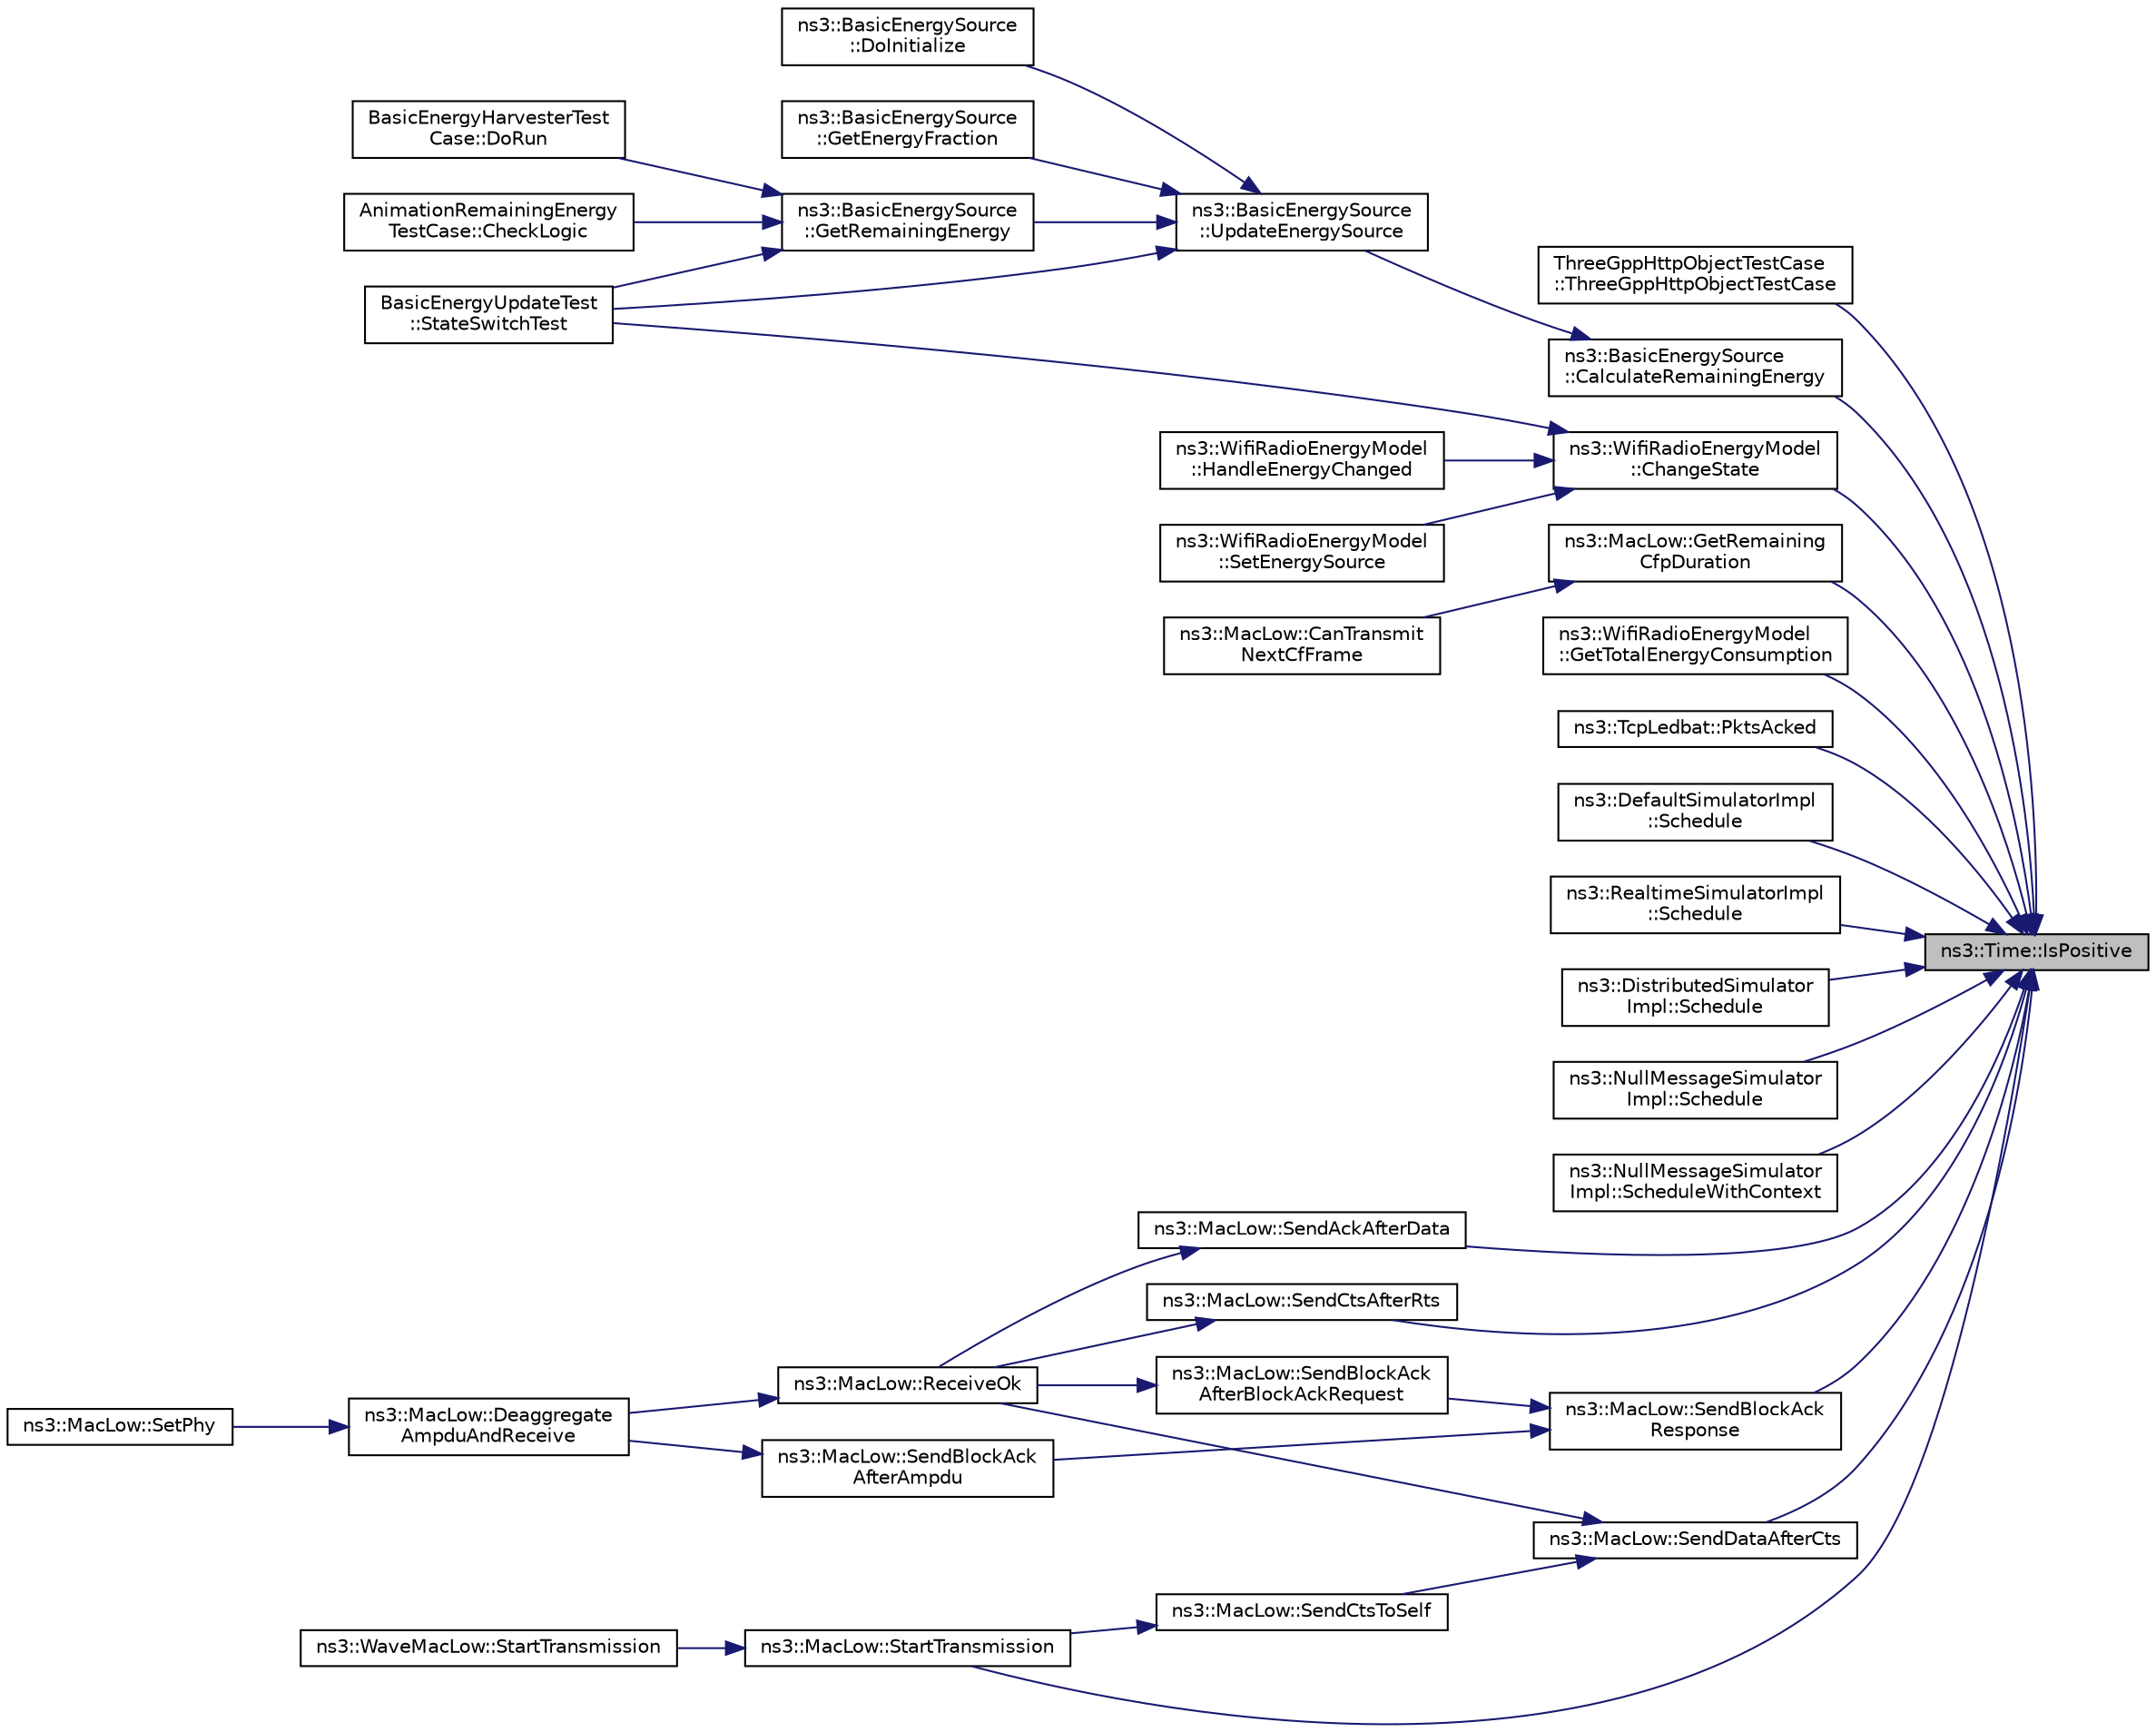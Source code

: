 digraph "ns3::Time::IsPositive"
{
 // LATEX_PDF_SIZE
  edge [fontname="Helvetica",fontsize="10",labelfontname="Helvetica",labelfontsize="10"];
  node [fontname="Helvetica",fontsize="10",shape=record];
  rankdir="RL";
  Node1 [label="ns3::Time::IsPositive",height=0.2,width=0.4,color="black", fillcolor="grey75", style="filled", fontcolor="black",tooltip="Exactly equivalent to t >= 0."];
  Node1 -> Node2 [dir="back",color="midnightblue",fontsize="10",style="solid",fontname="Helvetica"];
  Node2 [label="ThreeGppHttpObjectTestCase\l::ThreeGppHttpObjectTestCase",height=0.2,width=0.4,color="black", fillcolor="white", style="filled",URL="$class_three_gpp_http_object_test_case.html#a3634fb8fa5e627226721846bd729fdf1",tooltip=" "];
  Node1 -> Node3 [dir="back",color="midnightblue",fontsize="10",style="solid",fontname="Helvetica"];
  Node3 [label="ns3::BasicEnergySource\l::CalculateRemainingEnergy",height=0.2,width=0.4,color="black", fillcolor="white", style="filled",URL="$classns3_1_1_basic_energy_source.html#adae3ce4cc2dbead3d27ae5eafaa7126b",tooltip="Calculates remaining energy."];
  Node3 -> Node4 [dir="back",color="midnightblue",fontsize="10",style="solid",fontname="Helvetica"];
  Node4 [label="ns3::BasicEnergySource\l::UpdateEnergySource",height=0.2,width=0.4,color="black", fillcolor="white", style="filled",URL="$classns3_1_1_basic_energy_source.html#a184cad1de97de7162e18f976d987bdaf",tooltip="Implements UpdateEnergySource."];
  Node4 -> Node5 [dir="back",color="midnightblue",fontsize="10",style="solid",fontname="Helvetica"];
  Node5 [label="ns3::BasicEnergySource\l::DoInitialize",height=0.2,width=0.4,color="black", fillcolor="white", style="filled",URL="$classns3_1_1_basic_energy_source.html#af8a8c06e1d559059719560dea1a5be9e",tooltip="Defined in ns3::Object."];
  Node4 -> Node6 [dir="back",color="midnightblue",fontsize="10",style="solid",fontname="Helvetica"];
  Node6 [label="ns3::BasicEnergySource\l::GetEnergyFraction",height=0.2,width=0.4,color="black", fillcolor="white", style="filled",URL="$classns3_1_1_basic_energy_source.html#aa8f5de0d9c0707b8ae2a005f7a57680e",tooltip=" "];
  Node4 -> Node7 [dir="back",color="midnightblue",fontsize="10",style="solid",fontname="Helvetica"];
  Node7 [label="ns3::BasicEnergySource\l::GetRemainingEnergy",height=0.2,width=0.4,color="black", fillcolor="white", style="filled",URL="$classns3_1_1_basic_energy_source.html#a35775aa9a2496255e9f075a9709886b0",tooltip=" "];
  Node7 -> Node8 [dir="back",color="midnightblue",fontsize="10",style="solid",fontname="Helvetica"];
  Node8 [label="AnimationRemainingEnergy\lTestCase::CheckLogic",height=0.2,width=0.4,color="black", fillcolor="white", style="filled",URL="$class_animation_remaining_energy_test_case.html#a3def2f707d835583c47d9d7a28c3a291",tooltip="Check logic function."];
  Node7 -> Node9 [dir="back",color="midnightblue",fontsize="10",style="solid",fontname="Helvetica"];
  Node9 [label="BasicEnergyHarvesterTest\lCase::DoRun",height=0.2,width=0.4,color="black", fillcolor="white", style="filled",URL="$class_basic_energy_harvester_test_case.html#a0ccc441de009ad419be183aae7398576",tooltip="Implementation to actually run this TestCase."];
  Node7 -> Node10 [dir="back",color="midnightblue",fontsize="10",style="solid",fontname="Helvetica"];
  Node10 [label="BasicEnergyUpdateTest\l::StateSwitchTest",height=0.2,width=0.4,color="black", fillcolor="white", style="filled",URL="$class_basic_energy_update_test.html#ac28faac8cc32c522656387796dee83fc",tooltip=" "];
  Node4 -> Node10 [dir="back",color="midnightblue",fontsize="10",style="solid",fontname="Helvetica"];
  Node1 -> Node11 [dir="back",color="midnightblue",fontsize="10",style="solid",fontname="Helvetica"];
  Node11 [label="ns3::WifiRadioEnergyModel\l::ChangeState",height=0.2,width=0.4,color="black", fillcolor="white", style="filled",URL="$classns3_1_1_wifi_radio_energy_model.html#a329d64a275e2e09c49c7752528d68033",tooltip="Changes state of the WifiRadioEnergyMode."];
  Node11 -> Node12 [dir="back",color="midnightblue",fontsize="10",style="solid",fontname="Helvetica"];
  Node12 [label="ns3::WifiRadioEnergyModel\l::HandleEnergyChanged",height=0.2,width=0.4,color="black", fillcolor="white", style="filled",URL="$classns3_1_1_wifi_radio_energy_model.html#a7133964abb308e00ea7cab3daea10f81",tooltip="Handles energy changed."];
  Node11 -> Node13 [dir="back",color="midnightblue",fontsize="10",style="solid",fontname="Helvetica"];
  Node13 [label="ns3::WifiRadioEnergyModel\l::SetEnergySource",height=0.2,width=0.4,color="black", fillcolor="white", style="filled",URL="$classns3_1_1_wifi_radio_energy_model.html#a2721fe6046ad3e76aec3080e1eb77880",tooltip="Sets pointer to EnergySouce installed on node."];
  Node11 -> Node10 [dir="back",color="midnightblue",fontsize="10",style="solid",fontname="Helvetica"];
  Node1 -> Node14 [dir="back",color="midnightblue",fontsize="10",style="solid",fontname="Helvetica"];
  Node14 [label="ns3::MacLow::GetRemaining\lCfpDuration",height=0.2,width=0.4,color="black", fillcolor="white", style="filled",URL="$classns3_1_1_mac_low.html#a3856b671501c47dc27ec99b8fec24d45",tooltip=" "];
  Node14 -> Node15 [dir="back",color="midnightblue",fontsize="10",style="solid",fontname="Helvetica"];
  Node15 [label="ns3::MacLow::CanTransmit\lNextCfFrame",height=0.2,width=0.4,color="black", fillcolor="white", style="filled",URL="$classns3_1_1_mac_low.html#ae4268e4023afc9b701c40832f57e8459",tooltip="This function decides if a CF frame can be transmitted in the current CFP."];
  Node1 -> Node16 [dir="back",color="midnightblue",fontsize="10",style="solid",fontname="Helvetica"];
  Node16 [label="ns3::WifiRadioEnergyModel\l::GetTotalEnergyConsumption",height=0.2,width=0.4,color="black", fillcolor="white", style="filled",URL="$classns3_1_1_wifi_radio_energy_model.html#a48a019085fee66b15d4e4115cd889af3",tooltip=" "];
  Node1 -> Node17 [dir="back",color="midnightblue",fontsize="10",style="solid",fontname="Helvetica"];
  Node17 [label="ns3::TcpLedbat::PktsAcked",height=0.2,width=0.4,color="black", fillcolor="white", style="filled",URL="$classns3_1_1_tcp_ledbat.html#adc44a91826f2080c5551a313648d3848",tooltip="Get information from the acked packet."];
  Node1 -> Node18 [dir="back",color="midnightblue",fontsize="10",style="solid",fontname="Helvetica"];
  Node18 [label="ns3::DefaultSimulatorImpl\l::Schedule",height=0.2,width=0.4,color="black", fillcolor="white", style="filled",URL="$classns3_1_1_default_simulator_impl.html#acb4b859e485d6319db25356ff8572cad",tooltip="Schedule a future event execution (in the same context)."];
  Node1 -> Node19 [dir="back",color="midnightblue",fontsize="10",style="solid",fontname="Helvetica"];
  Node19 [label="ns3::RealtimeSimulatorImpl\l::Schedule",height=0.2,width=0.4,color="black", fillcolor="white", style="filled",URL="$classns3_1_1_realtime_simulator_impl.html#a2ff9f754084280c9f478cc7028cce3bf",tooltip="Schedule a future event execution (in the same context)."];
  Node1 -> Node20 [dir="back",color="midnightblue",fontsize="10",style="solid",fontname="Helvetica"];
  Node20 [label="ns3::DistributedSimulator\lImpl::Schedule",height=0.2,width=0.4,color="black", fillcolor="white", style="filled",URL="$classns3_1_1_distributed_simulator_impl.html#a274125ed69833d03e98c2e286daaa5ae",tooltip="Schedule a future event execution (in the same context)."];
  Node1 -> Node21 [dir="back",color="midnightblue",fontsize="10",style="solid",fontname="Helvetica"];
  Node21 [label="ns3::NullMessageSimulator\lImpl::Schedule",height=0.2,width=0.4,color="black", fillcolor="white", style="filled",URL="$classns3_1_1_null_message_simulator_impl.html#a632295ee391bb8451dead5b7fb7168f2",tooltip="Schedule a future event execution (in the same context)."];
  Node1 -> Node22 [dir="back",color="midnightblue",fontsize="10",style="solid",fontname="Helvetica"];
  Node22 [label="ns3::NullMessageSimulator\lImpl::ScheduleWithContext",height=0.2,width=0.4,color="black", fillcolor="white", style="filled",URL="$classns3_1_1_null_message_simulator_impl.html#a8761d662824dc489d6417399c892949a",tooltip="Schedule a future event execution (in a different context)."];
  Node1 -> Node23 [dir="back",color="midnightblue",fontsize="10",style="solid",fontname="Helvetica"];
  Node23 [label="ns3::MacLow::SendAckAfterData",height=0.2,width=0.4,color="black", fillcolor="white", style="filled",URL="$classns3_1_1_mac_low.html#a8db1635644b89072dfcb5fbc2330031b",tooltip="Send Ack after receiving Data."];
  Node23 -> Node24 [dir="back",color="midnightblue",fontsize="10",style="solid",fontname="Helvetica"];
  Node24 [label="ns3::MacLow::ReceiveOk",height=0.2,width=0.4,color="black", fillcolor="white", style="filled",URL="$classns3_1_1_mac_low.html#a2fffa82ad11ebe0e113232813a816eff",tooltip=" "];
  Node24 -> Node25 [dir="back",color="midnightblue",fontsize="10",style="solid",fontname="Helvetica"];
  Node25 [label="ns3::MacLow::Deaggregate\lAmpduAndReceive",height=0.2,width=0.4,color="black", fillcolor="white", style="filled",URL="$classns3_1_1_mac_low.html#abac7baed9f0aaeb684e84f44819bce30",tooltip=" "];
  Node25 -> Node26 [dir="back",color="midnightblue",fontsize="10",style="solid",fontname="Helvetica"];
  Node26 [label="ns3::MacLow::SetPhy",height=0.2,width=0.4,color="black", fillcolor="white", style="filled",URL="$classns3_1_1_mac_low.html#abbd1aac31c7ed79f717b9c92cb664608",tooltip="Set up WifiPhy associated with this MacLow."];
  Node1 -> Node27 [dir="back",color="midnightblue",fontsize="10",style="solid",fontname="Helvetica"];
  Node27 [label="ns3::MacLow::SendBlockAck\lResponse",height=0.2,width=0.4,color="black", fillcolor="white", style="filled",URL="$classns3_1_1_mac_low.html#a85c374be43ba3bd52fd1ad6efdfef6c6",tooltip="This method creates BlockAck frame with header equals to blockAck and start its transmission."];
  Node27 -> Node28 [dir="back",color="midnightblue",fontsize="10",style="solid",fontname="Helvetica"];
  Node28 [label="ns3::MacLow::SendBlockAck\lAfterAmpdu",height=0.2,width=0.4,color="black", fillcolor="white", style="filled",URL="$classns3_1_1_mac_low.html#af6e2acc771d188c0959871f142912296",tooltip="Invoked after an A-MPDU has been received."];
  Node28 -> Node25 [dir="back",color="midnightblue",fontsize="10",style="solid",fontname="Helvetica"];
  Node27 -> Node29 [dir="back",color="midnightblue",fontsize="10",style="solid",fontname="Helvetica"];
  Node29 [label="ns3::MacLow::SendBlockAck\lAfterBlockAckRequest",height=0.2,width=0.4,color="black", fillcolor="white", style="filled",URL="$classns3_1_1_mac_low.html#a84b96c0cc6f32fca28576ec4df6a0853",tooltip="Invoked after that a BlockAckRequest has been received."];
  Node29 -> Node24 [dir="back",color="midnightblue",fontsize="10",style="solid",fontname="Helvetica"];
  Node1 -> Node30 [dir="back",color="midnightblue",fontsize="10",style="solid",fontname="Helvetica"];
  Node30 [label="ns3::MacLow::SendCtsAfterRts",height=0.2,width=0.4,color="black", fillcolor="white", style="filled",URL="$classns3_1_1_mac_low.html#aebcd4c3e8d64fb53af1f8a862c766e33",tooltip="Send CTS after receiving RTS."];
  Node30 -> Node24 [dir="back",color="midnightblue",fontsize="10",style="solid",fontname="Helvetica"];
  Node1 -> Node31 [dir="back",color="midnightblue",fontsize="10",style="solid",fontname="Helvetica"];
  Node31 [label="ns3::MacLow::SendDataAfterCts",height=0.2,width=0.4,color="black", fillcolor="white", style="filled",URL="$classns3_1_1_mac_low.html#a68c30ffb5ff64c0fa1defcfe6d751907",tooltip="Send Data after receiving CTS."];
  Node31 -> Node24 [dir="back",color="midnightblue",fontsize="10",style="solid",fontname="Helvetica"];
  Node31 -> Node32 [dir="back",color="midnightblue",fontsize="10",style="solid",fontname="Helvetica"];
  Node32 [label="ns3::MacLow::SendCtsToSelf",height=0.2,width=0.4,color="black", fillcolor="white", style="filled",URL="$classns3_1_1_mac_low.html#a209c346576d367ef16cfa1cfdefff909",tooltip="Send CTS for a CTS-to-self mechanism."];
  Node32 -> Node33 [dir="back",color="midnightblue",fontsize="10",style="solid",fontname="Helvetica"];
  Node33 [label="ns3::MacLow::StartTransmission",height=0.2,width=0.4,color="black", fillcolor="white", style="filled",URL="$classns3_1_1_mac_low.html#aa477261c5209c13c66af9e2ae78b07e5",tooltip=" "];
  Node33 -> Node34 [dir="back",color="midnightblue",fontsize="10",style="solid",fontname="Helvetica"];
  Node34 [label="ns3::WaveMacLow::StartTransmission",height=0.2,width=0.4,color="black", fillcolor="white", style="filled",URL="$classns3_1_1_wave_mac_low.html#abf4a90e9984a73b24197706fb79118b1",tooltip=" "];
  Node1 -> Node33 [dir="back",color="midnightblue",fontsize="10",style="solid",fontname="Helvetica"];
}
